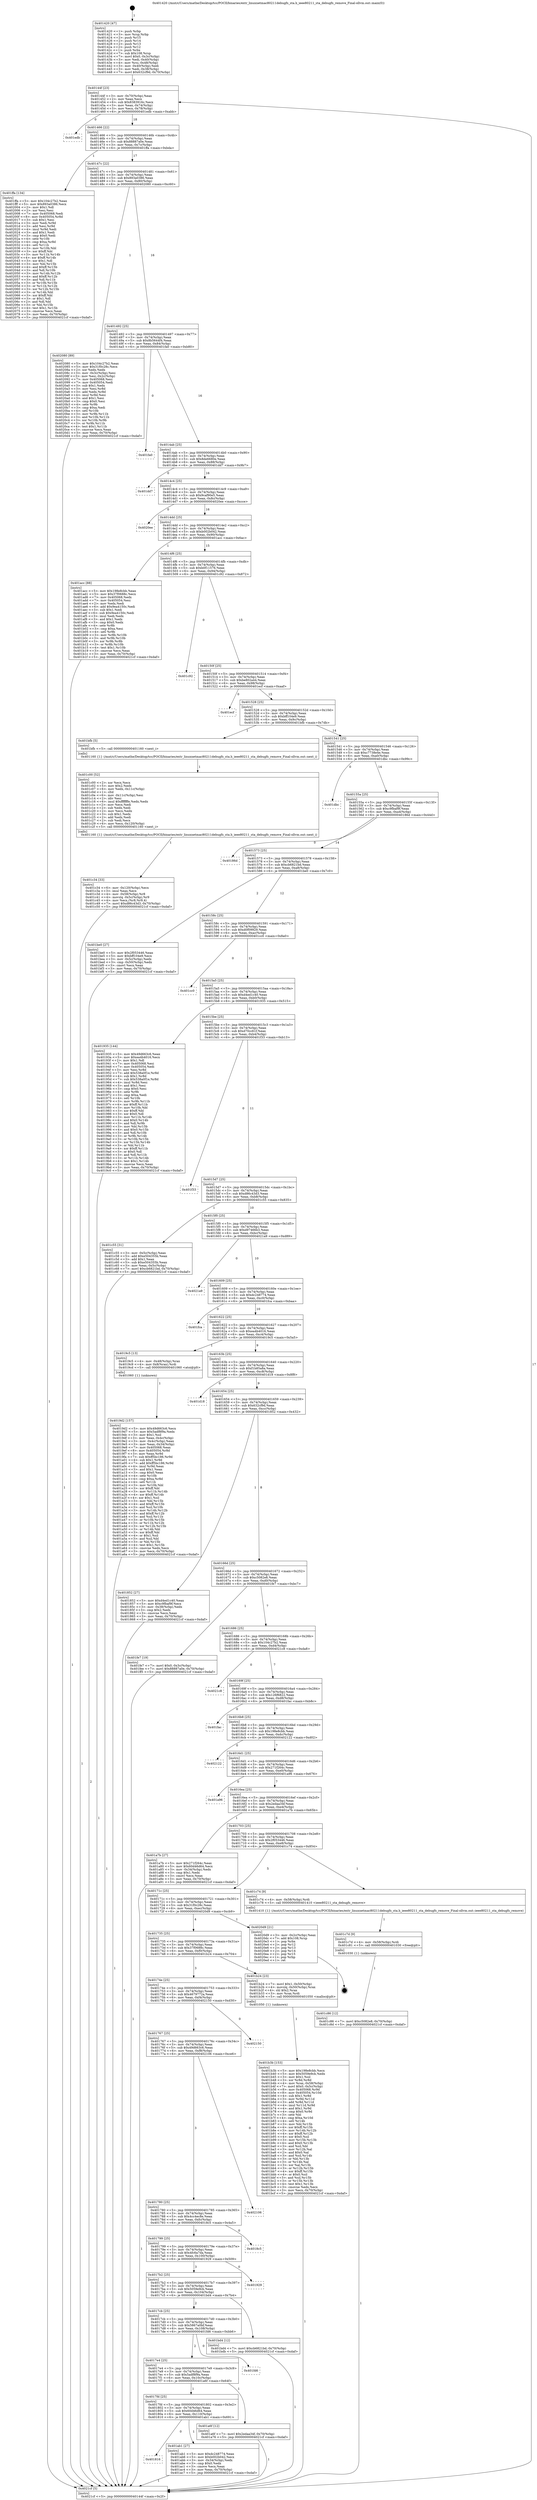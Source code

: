 digraph "0x401420" {
  label = "0x401420 (/mnt/c/Users/mathe/Desktop/tcc/POCII/binaries/extr_linuxnetmac80211debugfs_sta.h_ieee80211_sta_debugfs_remove_Final-ollvm.out::main(0))"
  labelloc = "t"
  node[shape=record]

  Entry [label="",width=0.3,height=0.3,shape=circle,fillcolor=black,style=filled]
  "0x40144f" [label="{
     0x40144f [23]\l
     | [instrs]\l
     &nbsp;&nbsp;0x40144f \<+3\>: mov -0x70(%rbp),%eax\l
     &nbsp;&nbsp;0x401452 \<+2\>: mov %eax,%ecx\l
     &nbsp;&nbsp;0x401454 \<+6\>: sub $0x8383916c,%ecx\l
     &nbsp;&nbsp;0x40145a \<+3\>: mov %eax,-0x74(%rbp)\l
     &nbsp;&nbsp;0x40145d \<+3\>: mov %ecx,-0x78(%rbp)\l
     &nbsp;&nbsp;0x401460 \<+6\>: je 0000000000401edb \<main+0xabb\>\l
  }"]
  "0x401edb" [label="{
     0x401edb\l
  }", style=dashed]
  "0x401466" [label="{
     0x401466 [22]\l
     | [instrs]\l
     &nbsp;&nbsp;0x401466 \<+5\>: jmp 000000000040146b \<main+0x4b\>\l
     &nbsp;&nbsp;0x40146b \<+3\>: mov -0x74(%rbp),%eax\l
     &nbsp;&nbsp;0x40146e \<+5\>: sub $0x88887a0e,%eax\l
     &nbsp;&nbsp;0x401473 \<+3\>: mov %eax,-0x7c(%rbp)\l
     &nbsp;&nbsp;0x401476 \<+6\>: je 0000000000401ffa \<main+0xbda\>\l
  }"]
  Exit [label="",width=0.3,height=0.3,shape=circle,fillcolor=black,style=filled,peripheries=2]
  "0x401ffa" [label="{
     0x401ffa [134]\l
     | [instrs]\l
     &nbsp;&nbsp;0x401ffa \<+5\>: mov $0x104c27b2,%eax\l
     &nbsp;&nbsp;0x401fff \<+5\>: mov $0x893a0386,%ecx\l
     &nbsp;&nbsp;0x402004 \<+2\>: mov $0x1,%dl\l
     &nbsp;&nbsp;0x402006 \<+2\>: xor %esi,%esi\l
     &nbsp;&nbsp;0x402008 \<+7\>: mov 0x405068,%edi\l
     &nbsp;&nbsp;0x40200f \<+8\>: mov 0x405054,%r8d\l
     &nbsp;&nbsp;0x402017 \<+3\>: sub $0x1,%esi\l
     &nbsp;&nbsp;0x40201a \<+3\>: mov %edi,%r9d\l
     &nbsp;&nbsp;0x40201d \<+3\>: add %esi,%r9d\l
     &nbsp;&nbsp;0x402020 \<+4\>: imul %r9d,%edi\l
     &nbsp;&nbsp;0x402024 \<+3\>: and $0x1,%edi\l
     &nbsp;&nbsp;0x402027 \<+3\>: cmp $0x0,%edi\l
     &nbsp;&nbsp;0x40202a \<+4\>: sete %r10b\l
     &nbsp;&nbsp;0x40202e \<+4\>: cmp $0xa,%r8d\l
     &nbsp;&nbsp;0x402032 \<+4\>: setl %r11b\l
     &nbsp;&nbsp;0x402036 \<+3\>: mov %r10b,%bl\l
     &nbsp;&nbsp;0x402039 \<+3\>: xor $0xff,%bl\l
     &nbsp;&nbsp;0x40203c \<+3\>: mov %r11b,%r14b\l
     &nbsp;&nbsp;0x40203f \<+4\>: xor $0xff,%r14b\l
     &nbsp;&nbsp;0x402043 \<+3\>: xor $0x1,%dl\l
     &nbsp;&nbsp;0x402046 \<+3\>: mov %bl,%r15b\l
     &nbsp;&nbsp;0x402049 \<+4\>: and $0xff,%r15b\l
     &nbsp;&nbsp;0x40204d \<+3\>: and %dl,%r10b\l
     &nbsp;&nbsp;0x402050 \<+3\>: mov %r14b,%r12b\l
     &nbsp;&nbsp;0x402053 \<+4\>: and $0xff,%r12b\l
     &nbsp;&nbsp;0x402057 \<+3\>: and %dl,%r11b\l
     &nbsp;&nbsp;0x40205a \<+3\>: or %r10b,%r15b\l
     &nbsp;&nbsp;0x40205d \<+3\>: or %r11b,%r12b\l
     &nbsp;&nbsp;0x402060 \<+3\>: xor %r12b,%r15b\l
     &nbsp;&nbsp;0x402063 \<+3\>: or %r14b,%bl\l
     &nbsp;&nbsp;0x402066 \<+3\>: xor $0xff,%bl\l
     &nbsp;&nbsp;0x402069 \<+3\>: or $0x1,%dl\l
     &nbsp;&nbsp;0x40206c \<+2\>: and %dl,%bl\l
     &nbsp;&nbsp;0x40206e \<+3\>: or %bl,%r15b\l
     &nbsp;&nbsp;0x402071 \<+4\>: test $0x1,%r15b\l
     &nbsp;&nbsp;0x402075 \<+3\>: cmovne %ecx,%eax\l
     &nbsp;&nbsp;0x402078 \<+3\>: mov %eax,-0x70(%rbp)\l
     &nbsp;&nbsp;0x40207b \<+5\>: jmp 00000000004021cf \<main+0xdaf\>\l
  }"]
  "0x40147c" [label="{
     0x40147c [22]\l
     | [instrs]\l
     &nbsp;&nbsp;0x40147c \<+5\>: jmp 0000000000401481 \<main+0x61\>\l
     &nbsp;&nbsp;0x401481 \<+3\>: mov -0x74(%rbp),%eax\l
     &nbsp;&nbsp;0x401484 \<+5\>: sub $0x893a0386,%eax\l
     &nbsp;&nbsp;0x401489 \<+3\>: mov %eax,-0x80(%rbp)\l
     &nbsp;&nbsp;0x40148c \<+6\>: je 0000000000402080 \<main+0xc60\>\l
  }"]
  "0x401c86" [label="{
     0x401c86 [12]\l
     | [instrs]\l
     &nbsp;&nbsp;0x401c86 \<+7\>: movl $0xc5082e8,-0x70(%rbp)\l
     &nbsp;&nbsp;0x401c8d \<+5\>: jmp 00000000004021cf \<main+0xdaf\>\l
  }"]
  "0x402080" [label="{
     0x402080 [89]\l
     | [instrs]\l
     &nbsp;&nbsp;0x402080 \<+5\>: mov $0x104c27b2,%eax\l
     &nbsp;&nbsp;0x402085 \<+5\>: mov $0x31f0c28c,%ecx\l
     &nbsp;&nbsp;0x40208a \<+2\>: xor %edx,%edx\l
     &nbsp;&nbsp;0x40208c \<+3\>: mov -0x3c(%rbp),%esi\l
     &nbsp;&nbsp;0x40208f \<+3\>: mov %esi,-0x2c(%rbp)\l
     &nbsp;&nbsp;0x402092 \<+7\>: mov 0x405068,%esi\l
     &nbsp;&nbsp;0x402099 \<+7\>: mov 0x405054,%edi\l
     &nbsp;&nbsp;0x4020a0 \<+3\>: sub $0x1,%edx\l
     &nbsp;&nbsp;0x4020a3 \<+3\>: mov %esi,%r8d\l
     &nbsp;&nbsp;0x4020a6 \<+3\>: add %edx,%r8d\l
     &nbsp;&nbsp;0x4020a9 \<+4\>: imul %r8d,%esi\l
     &nbsp;&nbsp;0x4020ad \<+3\>: and $0x1,%esi\l
     &nbsp;&nbsp;0x4020b0 \<+3\>: cmp $0x0,%esi\l
     &nbsp;&nbsp;0x4020b3 \<+4\>: sete %r9b\l
     &nbsp;&nbsp;0x4020b7 \<+3\>: cmp $0xa,%edi\l
     &nbsp;&nbsp;0x4020ba \<+4\>: setl %r10b\l
     &nbsp;&nbsp;0x4020be \<+3\>: mov %r9b,%r11b\l
     &nbsp;&nbsp;0x4020c1 \<+3\>: and %r10b,%r11b\l
     &nbsp;&nbsp;0x4020c4 \<+3\>: xor %r10b,%r9b\l
     &nbsp;&nbsp;0x4020c7 \<+3\>: or %r9b,%r11b\l
     &nbsp;&nbsp;0x4020ca \<+4\>: test $0x1,%r11b\l
     &nbsp;&nbsp;0x4020ce \<+3\>: cmovne %ecx,%eax\l
     &nbsp;&nbsp;0x4020d1 \<+3\>: mov %eax,-0x70(%rbp)\l
     &nbsp;&nbsp;0x4020d4 \<+5\>: jmp 00000000004021cf \<main+0xdaf\>\l
  }"]
  "0x401492" [label="{
     0x401492 [25]\l
     | [instrs]\l
     &nbsp;&nbsp;0x401492 \<+5\>: jmp 0000000000401497 \<main+0x77\>\l
     &nbsp;&nbsp;0x401497 \<+3\>: mov -0x74(%rbp),%eax\l
     &nbsp;&nbsp;0x40149a \<+5\>: sub $0x8b5644f4,%eax\l
     &nbsp;&nbsp;0x40149f \<+6\>: mov %eax,-0x84(%rbp)\l
     &nbsp;&nbsp;0x4014a5 \<+6\>: je 0000000000401fa0 \<main+0xb80\>\l
  }"]
  "0x401c7d" [label="{
     0x401c7d [9]\l
     | [instrs]\l
     &nbsp;&nbsp;0x401c7d \<+4\>: mov -0x58(%rbp),%rdi\l
     &nbsp;&nbsp;0x401c81 \<+5\>: call 0000000000401030 \<free@plt\>\l
     | [calls]\l
     &nbsp;&nbsp;0x401030 \{1\} (unknown)\l
  }"]
  "0x401fa0" [label="{
     0x401fa0\l
  }", style=dashed]
  "0x4014ab" [label="{
     0x4014ab [25]\l
     | [instrs]\l
     &nbsp;&nbsp;0x4014ab \<+5\>: jmp 00000000004014b0 \<main+0x90\>\l
     &nbsp;&nbsp;0x4014b0 \<+3\>: mov -0x74(%rbp),%eax\l
     &nbsp;&nbsp;0x4014b3 \<+5\>: sub $0x8de6680e,%eax\l
     &nbsp;&nbsp;0x4014b8 \<+6\>: mov %eax,-0x88(%rbp)\l
     &nbsp;&nbsp;0x4014be \<+6\>: je 0000000000401dd7 \<main+0x9b7\>\l
  }"]
  "0x401c34" [label="{
     0x401c34 [33]\l
     | [instrs]\l
     &nbsp;&nbsp;0x401c34 \<+6\>: mov -0x120(%rbp),%ecx\l
     &nbsp;&nbsp;0x401c3a \<+3\>: imul %eax,%ecx\l
     &nbsp;&nbsp;0x401c3d \<+4\>: mov -0x58(%rbp),%r8\l
     &nbsp;&nbsp;0x401c41 \<+4\>: movslq -0x5c(%rbp),%r9\l
     &nbsp;&nbsp;0x401c45 \<+4\>: mov %ecx,(%r8,%r9,4)\l
     &nbsp;&nbsp;0x401c49 \<+7\>: movl $0xd86c43d3,-0x70(%rbp)\l
     &nbsp;&nbsp;0x401c50 \<+5\>: jmp 00000000004021cf \<main+0xdaf\>\l
  }"]
  "0x401dd7" [label="{
     0x401dd7\l
  }", style=dashed]
  "0x4014c4" [label="{
     0x4014c4 [25]\l
     | [instrs]\l
     &nbsp;&nbsp;0x4014c4 \<+5\>: jmp 00000000004014c9 \<main+0xa9\>\l
     &nbsp;&nbsp;0x4014c9 \<+3\>: mov -0x74(%rbp),%eax\l
     &nbsp;&nbsp;0x4014cc \<+5\>: sub $0x9caf90e5,%eax\l
     &nbsp;&nbsp;0x4014d1 \<+6\>: mov %eax,-0x8c(%rbp)\l
     &nbsp;&nbsp;0x4014d7 \<+6\>: je 00000000004020ee \<main+0xcce\>\l
  }"]
  "0x401c00" [label="{
     0x401c00 [52]\l
     | [instrs]\l
     &nbsp;&nbsp;0x401c00 \<+2\>: xor %ecx,%ecx\l
     &nbsp;&nbsp;0x401c02 \<+5\>: mov $0x2,%edx\l
     &nbsp;&nbsp;0x401c07 \<+6\>: mov %edx,-0x11c(%rbp)\l
     &nbsp;&nbsp;0x401c0d \<+1\>: cltd\l
     &nbsp;&nbsp;0x401c0e \<+6\>: mov -0x11c(%rbp),%esi\l
     &nbsp;&nbsp;0x401c14 \<+2\>: idiv %esi\l
     &nbsp;&nbsp;0x401c16 \<+6\>: imul $0xfffffffe,%edx,%edx\l
     &nbsp;&nbsp;0x401c1c \<+2\>: mov %ecx,%edi\l
     &nbsp;&nbsp;0x401c1e \<+2\>: sub %edx,%edi\l
     &nbsp;&nbsp;0x401c20 \<+2\>: mov %ecx,%edx\l
     &nbsp;&nbsp;0x401c22 \<+3\>: sub $0x1,%edx\l
     &nbsp;&nbsp;0x401c25 \<+2\>: add %edx,%edi\l
     &nbsp;&nbsp;0x401c27 \<+2\>: sub %edi,%ecx\l
     &nbsp;&nbsp;0x401c29 \<+6\>: mov %ecx,-0x120(%rbp)\l
     &nbsp;&nbsp;0x401c2f \<+5\>: call 0000000000401160 \<next_i\>\l
     | [calls]\l
     &nbsp;&nbsp;0x401160 \{1\} (/mnt/c/Users/mathe/Desktop/tcc/POCII/binaries/extr_linuxnetmac80211debugfs_sta.h_ieee80211_sta_debugfs_remove_Final-ollvm.out::next_i)\l
  }"]
  "0x4020ee" [label="{
     0x4020ee\l
  }", style=dashed]
  "0x4014dd" [label="{
     0x4014dd [25]\l
     | [instrs]\l
     &nbsp;&nbsp;0x4014dd \<+5\>: jmp 00000000004014e2 \<main+0xc2\>\l
     &nbsp;&nbsp;0x4014e2 \<+3\>: mov -0x74(%rbp),%eax\l
     &nbsp;&nbsp;0x4014e5 \<+5\>: sub $0xb002b042,%eax\l
     &nbsp;&nbsp;0x4014ea \<+6\>: mov %eax,-0x90(%rbp)\l
     &nbsp;&nbsp;0x4014f0 \<+6\>: je 0000000000401acc \<main+0x6ac\>\l
  }"]
  "0x401b3b" [label="{
     0x401b3b [153]\l
     | [instrs]\l
     &nbsp;&nbsp;0x401b3b \<+5\>: mov $0x198e8cbb,%ecx\l
     &nbsp;&nbsp;0x401b40 \<+5\>: mov $0x5059e9cb,%edx\l
     &nbsp;&nbsp;0x401b45 \<+3\>: mov $0x1,%sil\l
     &nbsp;&nbsp;0x401b48 \<+3\>: xor %r8d,%r8d\l
     &nbsp;&nbsp;0x401b4b \<+4\>: mov %rax,-0x58(%rbp)\l
     &nbsp;&nbsp;0x401b4f \<+7\>: movl $0x0,-0x5c(%rbp)\l
     &nbsp;&nbsp;0x401b56 \<+8\>: mov 0x405068,%r9d\l
     &nbsp;&nbsp;0x401b5e \<+8\>: mov 0x405054,%r10d\l
     &nbsp;&nbsp;0x401b66 \<+4\>: sub $0x1,%r8d\l
     &nbsp;&nbsp;0x401b6a \<+3\>: mov %r9d,%r11d\l
     &nbsp;&nbsp;0x401b6d \<+3\>: add %r8d,%r11d\l
     &nbsp;&nbsp;0x401b70 \<+4\>: imul %r11d,%r9d\l
     &nbsp;&nbsp;0x401b74 \<+4\>: and $0x1,%r9d\l
     &nbsp;&nbsp;0x401b78 \<+4\>: cmp $0x0,%r9d\l
     &nbsp;&nbsp;0x401b7c \<+3\>: sete %bl\l
     &nbsp;&nbsp;0x401b7f \<+4\>: cmp $0xa,%r10d\l
     &nbsp;&nbsp;0x401b83 \<+4\>: setl %r14b\l
     &nbsp;&nbsp;0x401b87 \<+3\>: mov %bl,%r15b\l
     &nbsp;&nbsp;0x401b8a \<+4\>: xor $0xff,%r15b\l
     &nbsp;&nbsp;0x401b8e \<+3\>: mov %r14b,%r12b\l
     &nbsp;&nbsp;0x401b91 \<+4\>: xor $0xff,%r12b\l
     &nbsp;&nbsp;0x401b95 \<+4\>: xor $0x0,%sil\l
     &nbsp;&nbsp;0x401b99 \<+3\>: mov %r15b,%r13b\l
     &nbsp;&nbsp;0x401b9c \<+4\>: and $0x0,%r13b\l
     &nbsp;&nbsp;0x401ba0 \<+3\>: and %sil,%bl\l
     &nbsp;&nbsp;0x401ba3 \<+3\>: mov %r12b,%al\l
     &nbsp;&nbsp;0x401ba6 \<+2\>: and $0x0,%al\l
     &nbsp;&nbsp;0x401ba8 \<+3\>: and %sil,%r14b\l
     &nbsp;&nbsp;0x401bab \<+3\>: or %bl,%r13b\l
     &nbsp;&nbsp;0x401bae \<+3\>: or %r14b,%al\l
     &nbsp;&nbsp;0x401bb1 \<+3\>: xor %al,%r13b\l
     &nbsp;&nbsp;0x401bb4 \<+3\>: or %r12b,%r15b\l
     &nbsp;&nbsp;0x401bb7 \<+4\>: xor $0xff,%r15b\l
     &nbsp;&nbsp;0x401bbb \<+4\>: or $0x0,%sil\l
     &nbsp;&nbsp;0x401bbf \<+3\>: and %sil,%r15b\l
     &nbsp;&nbsp;0x401bc2 \<+3\>: or %r15b,%r13b\l
     &nbsp;&nbsp;0x401bc5 \<+4\>: test $0x1,%r13b\l
     &nbsp;&nbsp;0x401bc9 \<+3\>: cmovne %edx,%ecx\l
     &nbsp;&nbsp;0x401bcc \<+3\>: mov %ecx,-0x70(%rbp)\l
     &nbsp;&nbsp;0x401bcf \<+5\>: jmp 00000000004021cf \<main+0xdaf\>\l
  }"]
  "0x401acc" [label="{
     0x401acc [88]\l
     | [instrs]\l
     &nbsp;&nbsp;0x401acc \<+5\>: mov $0x198e8cbb,%eax\l
     &nbsp;&nbsp;0x401ad1 \<+5\>: mov $0x37f0688c,%ecx\l
     &nbsp;&nbsp;0x401ad6 \<+7\>: mov 0x405068,%edx\l
     &nbsp;&nbsp;0x401add \<+7\>: mov 0x405054,%esi\l
     &nbsp;&nbsp;0x401ae4 \<+2\>: mov %edx,%edi\l
     &nbsp;&nbsp;0x401ae6 \<+6\>: add $0x9ea4150c,%edi\l
     &nbsp;&nbsp;0x401aec \<+3\>: sub $0x1,%edi\l
     &nbsp;&nbsp;0x401aef \<+6\>: sub $0x9ea4150c,%edi\l
     &nbsp;&nbsp;0x401af5 \<+3\>: imul %edi,%edx\l
     &nbsp;&nbsp;0x401af8 \<+3\>: and $0x1,%edx\l
     &nbsp;&nbsp;0x401afb \<+3\>: cmp $0x0,%edx\l
     &nbsp;&nbsp;0x401afe \<+4\>: sete %r8b\l
     &nbsp;&nbsp;0x401b02 \<+3\>: cmp $0xa,%esi\l
     &nbsp;&nbsp;0x401b05 \<+4\>: setl %r9b\l
     &nbsp;&nbsp;0x401b09 \<+3\>: mov %r8b,%r10b\l
     &nbsp;&nbsp;0x401b0c \<+3\>: and %r9b,%r10b\l
     &nbsp;&nbsp;0x401b0f \<+3\>: xor %r9b,%r8b\l
     &nbsp;&nbsp;0x401b12 \<+3\>: or %r8b,%r10b\l
     &nbsp;&nbsp;0x401b15 \<+4\>: test $0x1,%r10b\l
     &nbsp;&nbsp;0x401b19 \<+3\>: cmovne %ecx,%eax\l
     &nbsp;&nbsp;0x401b1c \<+3\>: mov %eax,-0x70(%rbp)\l
     &nbsp;&nbsp;0x401b1f \<+5\>: jmp 00000000004021cf \<main+0xdaf\>\l
  }"]
  "0x4014f6" [label="{
     0x4014f6 [25]\l
     | [instrs]\l
     &nbsp;&nbsp;0x4014f6 \<+5\>: jmp 00000000004014fb \<main+0xdb\>\l
     &nbsp;&nbsp;0x4014fb \<+3\>: mov -0x74(%rbp),%eax\l
     &nbsp;&nbsp;0x4014fe \<+5\>: sub $0xb0f11576,%eax\l
     &nbsp;&nbsp;0x401503 \<+6\>: mov %eax,-0x94(%rbp)\l
     &nbsp;&nbsp;0x401509 \<+6\>: je 0000000000401c92 \<main+0x872\>\l
  }"]
  "0x401816" [label="{
     0x401816\l
  }", style=dashed]
  "0x401c92" [label="{
     0x401c92\l
  }", style=dashed]
  "0x40150f" [label="{
     0x40150f [25]\l
     | [instrs]\l
     &nbsp;&nbsp;0x40150f \<+5\>: jmp 0000000000401514 \<main+0xf4\>\l
     &nbsp;&nbsp;0x401514 \<+3\>: mov -0x74(%rbp),%eax\l
     &nbsp;&nbsp;0x401517 \<+5\>: sub $0xbe802a44,%eax\l
     &nbsp;&nbsp;0x40151c \<+6\>: mov %eax,-0x98(%rbp)\l
     &nbsp;&nbsp;0x401522 \<+6\>: je 0000000000401ecf \<main+0xaaf\>\l
  }"]
  "0x401ab1" [label="{
     0x401ab1 [27]\l
     | [instrs]\l
     &nbsp;&nbsp;0x401ab1 \<+5\>: mov $0xdc248774,%eax\l
     &nbsp;&nbsp;0x401ab6 \<+5\>: mov $0xb002b042,%ecx\l
     &nbsp;&nbsp;0x401abb \<+3\>: mov -0x34(%rbp),%edx\l
     &nbsp;&nbsp;0x401abe \<+3\>: cmp $0x0,%edx\l
     &nbsp;&nbsp;0x401ac1 \<+3\>: cmove %ecx,%eax\l
     &nbsp;&nbsp;0x401ac4 \<+3\>: mov %eax,-0x70(%rbp)\l
     &nbsp;&nbsp;0x401ac7 \<+5\>: jmp 00000000004021cf \<main+0xdaf\>\l
  }"]
  "0x401ecf" [label="{
     0x401ecf\l
  }", style=dashed]
  "0x401528" [label="{
     0x401528 [25]\l
     | [instrs]\l
     &nbsp;&nbsp;0x401528 \<+5\>: jmp 000000000040152d \<main+0x10d\>\l
     &nbsp;&nbsp;0x40152d \<+3\>: mov -0x74(%rbp),%eax\l
     &nbsp;&nbsp;0x401530 \<+5\>: sub $0xbff104e9,%eax\l
     &nbsp;&nbsp;0x401535 \<+6\>: mov %eax,-0x9c(%rbp)\l
     &nbsp;&nbsp;0x40153b \<+6\>: je 0000000000401bfb \<main+0x7db\>\l
  }"]
  "0x4017fd" [label="{
     0x4017fd [25]\l
     | [instrs]\l
     &nbsp;&nbsp;0x4017fd \<+5\>: jmp 0000000000401802 \<main+0x3e2\>\l
     &nbsp;&nbsp;0x401802 \<+3\>: mov -0x74(%rbp),%eax\l
     &nbsp;&nbsp;0x401805 \<+5\>: sub $0x60d46d64,%eax\l
     &nbsp;&nbsp;0x40180a \<+6\>: mov %eax,-0x110(%rbp)\l
     &nbsp;&nbsp;0x401810 \<+6\>: je 0000000000401ab1 \<main+0x691\>\l
  }"]
  "0x401bfb" [label="{
     0x401bfb [5]\l
     | [instrs]\l
     &nbsp;&nbsp;0x401bfb \<+5\>: call 0000000000401160 \<next_i\>\l
     | [calls]\l
     &nbsp;&nbsp;0x401160 \{1\} (/mnt/c/Users/mathe/Desktop/tcc/POCII/binaries/extr_linuxnetmac80211debugfs_sta.h_ieee80211_sta_debugfs_remove_Final-ollvm.out::next_i)\l
  }"]
  "0x401541" [label="{
     0x401541 [25]\l
     | [instrs]\l
     &nbsp;&nbsp;0x401541 \<+5\>: jmp 0000000000401546 \<main+0x126\>\l
     &nbsp;&nbsp;0x401546 \<+3\>: mov -0x74(%rbp),%eax\l
     &nbsp;&nbsp;0x401549 \<+5\>: sub $0xc7738e4e,%eax\l
     &nbsp;&nbsp;0x40154e \<+6\>: mov %eax,-0xa0(%rbp)\l
     &nbsp;&nbsp;0x401554 \<+6\>: je 0000000000401dbc \<main+0x99c\>\l
  }"]
  "0x401a6f" [label="{
     0x401a6f [12]\l
     | [instrs]\l
     &nbsp;&nbsp;0x401a6f \<+7\>: movl $0x2edaa34f,-0x70(%rbp)\l
     &nbsp;&nbsp;0x401a76 \<+5\>: jmp 00000000004021cf \<main+0xdaf\>\l
  }"]
  "0x401dbc" [label="{
     0x401dbc\l
  }", style=dashed]
  "0x40155a" [label="{
     0x40155a [25]\l
     | [instrs]\l
     &nbsp;&nbsp;0x40155a \<+5\>: jmp 000000000040155f \<main+0x13f\>\l
     &nbsp;&nbsp;0x40155f \<+3\>: mov -0x74(%rbp),%eax\l
     &nbsp;&nbsp;0x401562 \<+5\>: sub $0xc9fbaf9f,%eax\l
     &nbsp;&nbsp;0x401567 \<+6\>: mov %eax,-0xa4(%rbp)\l
     &nbsp;&nbsp;0x40156d \<+6\>: je 000000000040186d \<main+0x44d\>\l
  }"]
  "0x4017e4" [label="{
     0x4017e4 [25]\l
     | [instrs]\l
     &nbsp;&nbsp;0x4017e4 \<+5\>: jmp 00000000004017e9 \<main+0x3c9\>\l
     &nbsp;&nbsp;0x4017e9 \<+3\>: mov -0x74(%rbp),%eax\l
     &nbsp;&nbsp;0x4017ec \<+5\>: sub $0x5adf8f9a,%eax\l
     &nbsp;&nbsp;0x4017f1 \<+6\>: mov %eax,-0x10c(%rbp)\l
     &nbsp;&nbsp;0x4017f7 \<+6\>: je 0000000000401a6f \<main+0x64f\>\l
  }"]
  "0x40186d" [label="{
     0x40186d\l
  }", style=dashed]
  "0x401573" [label="{
     0x401573 [25]\l
     | [instrs]\l
     &nbsp;&nbsp;0x401573 \<+5\>: jmp 0000000000401578 \<main+0x158\>\l
     &nbsp;&nbsp;0x401578 \<+3\>: mov -0x74(%rbp),%eax\l
     &nbsp;&nbsp;0x40157b \<+5\>: sub $0xcb6821bd,%eax\l
     &nbsp;&nbsp;0x401580 \<+6\>: mov %eax,-0xa8(%rbp)\l
     &nbsp;&nbsp;0x401586 \<+6\>: je 0000000000401be0 \<main+0x7c0\>\l
  }"]
  "0x401fd6" [label="{
     0x401fd6\l
  }", style=dashed]
  "0x401be0" [label="{
     0x401be0 [27]\l
     | [instrs]\l
     &nbsp;&nbsp;0x401be0 \<+5\>: mov $0x2f053446,%eax\l
     &nbsp;&nbsp;0x401be5 \<+5\>: mov $0xbff104e9,%ecx\l
     &nbsp;&nbsp;0x401bea \<+3\>: mov -0x5c(%rbp),%edx\l
     &nbsp;&nbsp;0x401bed \<+3\>: cmp -0x50(%rbp),%edx\l
     &nbsp;&nbsp;0x401bf0 \<+3\>: cmovl %ecx,%eax\l
     &nbsp;&nbsp;0x401bf3 \<+3\>: mov %eax,-0x70(%rbp)\l
     &nbsp;&nbsp;0x401bf6 \<+5\>: jmp 00000000004021cf \<main+0xdaf\>\l
  }"]
  "0x40158c" [label="{
     0x40158c [25]\l
     | [instrs]\l
     &nbsp;&nbsp;0x40158c \<+5\>: jmp 0000000000401591 \<main+0x171\>\l
     &nbsp;&nbsp;0x401591 \<+3\>: mov -0x74(%rbp),%eax\l
     &nbsp;&nbsp;0x401594 \<+5\>: sub $0xd0f09929,%eax\l
     &nbsp;&nbsp;0x401599 \<+6\>: mov %eax,-0xac(%rbp)\l
     &nbsp;&nbsp;0x40159f \<+6\>: je 0000000000401cc0 \<main+0x8a0\>\l
  }"]
  "0x4017cb" [label="{
     0x4017cb [25]\l
     | [instrs]\l
     &nbsp;&nbsp;0x4017cb \<+5\>: jmp 00000000004017d0 \<main+0x3b0\>\l
     &nbsp;&nbsp;0x4017d0 \<+3\>: mov -0x74(%rbp),%eax\l
     &nbsp;&nbsp;0x4017d3 \<+5\>: sub $0x5867a0bf,%eax\l
     &nbsp;&nbsp;0x4017d8 \<+6\>: mov %eax,-0x108(%rbp)\l
     &nbsp;&nbsp;0x4017de \<+6\>: je 0000000000401fd6 \<main+0xbb6\>\l
  }"]
  "0x401cc0" [label="{
     0x401cc0\l
  }", style=dashed]
  "0x4015a5" [label="{
     0x4015a5 [25]\l
     | [instrs]\l
     &nbsp;&nbsp;0x4015a5 \<+5\>: jmp 00000000004015aa \<main+0x18a\>\l
     &nbsp;&nbsp;0x4015aa \<+3\>: mov -0x74(%rbp),%eax\l
     &nbsp;&nbsp;0x4015ad \<+5\>: sub $0xd4ed1c40,%eax\l
     &nbsp;&nbsp;0x4015b2 \<+6\>: mov %eax,-0xb0(%rbp)\l
     &nbsp;&nbsp;0x4015b8 \<+6\>: je 0000000000401935 \<main+0x515\>\l
  }"]
  "0x401bd4" [label="{
     0x401bd4 [12]\l
     | [instrs]\l
     &nbsp;&nbsp;0x401bd4 \<+7\>: movl $0xcb6821bd,-0x70(%rbp)\l
     &nbsp;&nbsp;0x401bdb \<+5\>: jmp 00000000004021cf \<main+0xdaf\>\l
  }"]
  "0x401935" [label="{
     0x401935 [144]\l
     | [instrs]\l
     &nbsp;&nbsp;0x401935 \<+5\>: mov $0x49d663c6,%eax\l
     &nbsp;&nbsp;0x40193a \<+5\>: mov $0xea4b4016,%ecx\l
     &nbsp;&nbsp;0x40193f \<+2\>: mov $0x1,%dl\l
     &nbsp;&nbsp;0x401941 \<+7\>: mov 0x405068,%esi\l
     &nbsp;&nbsp;0x401948 \<+7\>: mov 0x405054,%edi\l
     &nbsp;&nbsp;0x40194f \<+3\>: mov %esi,%r8d\l
     &nbsp;&nbsp;0x401952 \<+7\>: add $0x538a0f1e,%r8d\l
     &nbsp;&nbsp;0x401959 \<+4\>: sub $0x1,%r8d\l
     &nbsp;&nbsp;0x40195d \<+7\>: sub $0x538a0f1e,%r8d\l
     &nbsp;&nbsp;0x401964 \<+4\>: imul %r8d,%esi\l
     &nbsp;&nbsp;0x401968 \<+3\>: and $0x1,%esi\l
     &nbsp;&nbsp;0x40196b \<+3\>: cmp $0x0,%esi\l
     &nbsp;&nbsp;0x40196e \<+4\>: sete %r9b\l
     &nbsp;&nbsp;0x401972 \<+3\>: cmp $0xa,%edi\l
     &nbsp;&nbsp;0x401975 \<+4\>: setl %r10b\l
     &nbsp;&nbsp;0x401979 \<+3\>: mov %r9b,%r11b\l
     &nbsp;&nbsp;0x40197c \<+4\>: xor $0xff,%r11b\l
     &nbsp;&nbsp;0x401980 \<+3\>: mov %r10b,%bl\l
     &nbsp;&nbsp;0x401983 \<+3\>: xor $0xff,%bl\l
     &nbsp;&nbsp;0x401986 \<+3\>: xor $0x0,%dl\l
     &nbsp;&nbsp;0x401989 \<+3\>: mov %r11b,%r14b\l
     &nbsp;&nbsp;0x40198c \<+4\>: and $0x0,%r14b\l
     &nbsp;&nbsp;0x401990 \<+3\>: and %dl,%r9b\l
     &nbsp;&nbsp;0x401993 \<+3\>: mov %bl,%r15b\l
     &nbsp;&nbsp;0x401996 \<+4\>: and $0x0,%r15b\l
     &nbsp;&nbsp;0x40199a \<+3\>: and %dl,%r10b\l
     &nbsp;&nbsp;0x40199d \<+3\>: or %r9b,%r14b\l
     &nbsp;&nbsp;0x4019a0 \<+3\>: or %r10b,%r15b\l
     &nbsp;&nbsp;0x4019a3 \<+3\>: xor %r15b,%r14b\l
     &nbsp;&nbsp;0x4019a6 \<+3\>: or %bl,%r11b\l
     &nbsp;&nbsp;0x4019a9 \<+4\>: xor $0xff,%r11b\l
     &nbsp;&nbsp;0x4019ad \<+3\>: or $0x0,%dl\l
     &nbsp;&nbsp;0x4019b0 \<+3\>: and %dl,%r11b\l
     &nbsp;&nbsp;0x4019b3 \<+3\>: or %r11b,%r14b\l
     &nbsp;&nbsp;0x4019b6 \<+4\>: test $0x1,%r14b\l
     &nbsp;&nbsp;0x4019ba \<+3\>: cmovne %ecx,%eax\l
     &nbsp;&nbsp;0x4019bd \<+3\>: mov %eax,-0x70(%rbp)\l
     &nbsp;&nbsp;0x4019c0 \<+5\>: jmp 00000000004021cf \<main+0xdaf\>\l
  }"]
  "0x4015be" [label="{
     0x4015be [25]\l
     | [instrs]\l
     &nbsp;&nbsp;0x4015be \<+5\>: jmp 00000000004015c3 \<main+0x1a3\>\l
     &nbsp;&nbsp;0x4015c3 \<+3\>: mov -0x74(%rbp),%eax\l
     &nbsp;&nbsp;0x4015c6 \<+5\>: sub $0xd70cc61f,%eax\l
     &nbsp;&nbsp;0x4015cb \<+6\>: mov %eax,-0xb4(%rbp)\l
     &nbsp;&nbsp;0x4015d1 \<+6\>: je 0000000000401f33 \<main+0xb13\>\l
  }"]
  "0x4017b2" [label="{
     0x4017b2 [25]\l
     | [instrs]\l
     &nbsp;&nbsp;0x4017b2 \<+5\>: jmp 00000000004017b7 \<main+0x397\>\l
     &nbsp;&nbsp;0x4017b7 \<+3\>: mov -0x74(%rbp),%eax\l
     &nbsp;&nbsp;0x4017ba \<+5\>: sub $0x5059e9cb,%eax\l
     &nbsp;&nbsp;0x4017bf \<+6\>: mov %eax,-0x104(%rbp)\l
     &nbsp;&nbsp;0x4017c5 \<+6\>: je 0000000000401bd4 \<main+0x7b4\>\l
  }"]
  "0x401f33" [label="{
     0x401f33\l
  }", style=dashed]
  "0x4015d7" [label="{
     0x4015d7 [25]\l
     | [instrs]\l
     &nbsp;&nbsp;0x4015d7 \<+5\>: jmp 00000000004015dc \<main+0x1bc\>\l
     &nbsp;&nbsp;0x4015dc \<+3\>: mov -0x74(%rbp),%eax\l
     &nbsp;&nbsp;0x4015df \<+5\>: sub $0xd86c43d3,%eax\l
     &nbsp;&nbsp;0x4015e4 \<+6\>: mov %eax,-0xb8(%rbp)\l
     &nbsp;&nbsp;0x4015ea \<+6\>: je 0000000000401c55 \<main+0x835\>\l
  }"]
  "0x401929" [label="{
     0x401929\l
  }", style=dashed]
  "0x401c55" [label="{
     0x401c55 [31]\l
     | [instrs]\l
     &nbsp;&nbsp;0x401c55 \<+3\>: mov -0x5c(%rbp),%eax\l
     &nbsp;&nbsp;0x401c58 \<+5\>: add $0xe504355b,%eax\l
     &nbsp;&nbsp;0x401c5d \<+3\>: add $0x1,%eax\l
     &nbsp;&nbsp;0x401c60 \<+5\>: sub $0xe504355b,%eax\l
     &nbsp;&nbsp;0x401c65 \<+3\>: mov %eax,-0x5c(%rbp)\l
     &nbsp;&nbsp;0x401c68 \<+7\>: movl $0xcb6821bd,-0x70(%rbp)\l
     &nbsp;&nbsp;0x401c6f \<+5\>: jmp 00000000004021cf \<main+0xdaf\>\l
  }"]
  "0x4015f0" [label="{
     0x4015f0 [25]\l
     | [instrs]\l
     &nbsp;&nbsp;0x4015f0 \<+5\>: jmp 00000000004015f5 \<main+0x1d5\>\l
     &nbsp;&nbsp;0x4015f5 \<+3\>: mov -0x74(%rbp),%eax\l
     &nbsp;&nbsp;0x4015f8 \<+5\>: sub $0xd97466b3,%eax\l
     &nbsp;&nbsp;0x4015fd \<+6\>: mov %eax,-0xbc(%rbp)\l
     &nbsp;&nbsp;0x401603 \<+6\>: je 00000000004021a9 \<main+0xd89\>\l
  }"]
  "0x401799" [label="{
     0x401799 [25]\l
     | [instrs]\l
     &nbsp;&nbsp;0x401799 \<+5\>: jmp 000000000040179e \<main+0x37e\>\l
     &nbsp;&nbsp;0x40179e \<+3\>: mov -0x74(%rbp),%eax\l
     &nbsp;&nbsp;0x4017a1 \<+5\>: sub $0x4fc6a7da,%eax\l
     &nbsp;&nbsp;0x4017a6 \<+6\>: mov %eax,-0x100(%rbp)\l
     &nbsp;&nbsp;0x4017ac \<+6\>: je 0000000000401929 \<main+0x509\>\l
  }"]
  "0x4021a9" [label="{
     0x4021a9\l
  }", style=dashed]
  "0x401609" [label="{
     0x401609 [25]\l
     | [instrs]\l
     &nbsp;&nbsp;0x401609 \<+5\>: jmp 000000000040160e \<main+0x1ee\>\l
     &nbsp;&nbsp;0x40160e \<+3\>: mov -0x74(%rbp),%eax\l
     &nbsp;&nbsp;0x401611 \<+5\>: sub $0xdc248774,%eax\l
     &nbsp;&nbsp;0x401616 \<+6\>: mov %eax,-0xc0(%rbp)\l
     &nbsp;&nbsp;0x40161c \<+6\>: je 0000000000401fca \<main+0xbaa\>\l
  }"]
  "0x4018c5" [label="{
     0x4018c5\l
  }", style=dashed]
  "0x401fca" [label="{
     0x401fca\l
  }", style=dashed]
  "0x401622" [label="{
     0x401622 [25]\l
     | [instrs]\l
     &nbsp;&nbsp;0x401622 \<+5\>: jmp 0000000000401627 \<main+0x207\>\l
     &nbsp;&nbsp;0x401627 \<+3\>: mov -0x74(%rbp),%eax\l
     &nbsp;&nbsp;0x40162a \<+5\>: sub $0xea4b4016,%eax\l
     &nbsp;&nbsp;0x40162f \<+6\>: mov %eax,-0xc4(%rbp)\l
     &nbsp;&nbsp;0x401635 \<+6\>: je 00000000004019c5 \<main+0x5a5\>\l
  }"]
  "0x401780" [label="{
     0x401780 [25]\l
     | [instrs]\l
     &nbsp;&nbsp;0x401780 \<+5\>: jmp 0000000000401785 \<main+0x365\>\l
     &nbsp;&nbsp;0x401785 \<+3\>: mov -0x74(%rbp),%eax\l
     &nbsp;&nbsp;0x401788 \<+5\>: sub $0x4cc4ec8e,%eax\l
     &nbsp;&nbsp;0x40178d \<+6\>: mov %eax,-0xfc(%rbp)\l
     &nbsp;&nbsp;0x401793 \<+6\>: je 00000000004018c5 \<main+0x4a5\>\l
  }"]
  "0x4019c5" [label="{
     0x4019c5 [13]\l
     | [instrs]\l
     &nbsp;&nbsp;0x4019c5 \<+4\>: mov -0x48(%rbp),%rax\l
     &nbsp;&nbsp;0x4019c9 \<+4\>: mov 0x8(%rax),%rdi\l
     &nbsp;&nbsp;0x4019cd \<+5\>: call 0000000000401060 \<atoi@plt\>\l
     | [calls]\l
     &nbsp;&nbsp;0x401060 \{1\} (unknown)\l
  }"]
  "0x40163b" [label="{
     0x40163b [25]\l
     | [instrs]\l
     &nbsp;&nbsp;0x40163b \<+5\>: jmp 0000000000401640 \<main+0x220\>\l
     &nbsp;&nbsp;0x401640 \<+3\>: mov -0x74(%rbp),%eax\l
     &nbsp;&nbsp;0x401643 \<+5\>: sub $0xf1b85a8a,%eax\l
     &nbsp;&nbsp;0x401648 \<+6\>: mov %eax,-0xc8(%rbp)\l
     &nbsp;&nbsp;0x40164e \<+6\>: je 0000000000401d18 \<main+0x8f8\>\l
  }"]
  "0x402106" [label="{
     0x402106\l
  }", style=dashed]
  "0x401d18" [label="{
     0x401d18\l
  }", style=dashed]
  "0x401654" [label="{
     0x401654 [25]\l
     | [instrs]\l
     &nbsp;&nbsp;0x401654 \<+5\>: jmp 0000000000401659 \<main+0x239\>\l
     &nbsp;&nbsp;0x401659 \<+3\>: mov -0x74(%rbp),%eax\l
     &nbsp;&nbsp;0x40165c \<+5\>: sub $0x632cf9d,%eax\l
     &nbsp;&nbsp;0x401661 \<+6\>: mov %eax,-0xcc(%rbp)\l
     &nbsp;&nbsp;0x401667 \<+6\>: je 0000000000401852 \<main+0x432\>\l
  }"]
  "0x401767" [label="{
     0x401767 [25]\l
     | [instrs]\l
     &nbsp;&nbsp;0x401767 \<+5\>: jmp 000000000040176c \<main+0x34c\>\l
     &nbsp;&nbsp;0x40176c \<+3\>: mov -0x74(%rbp),%eax\l
     &nbsp;&nbsp;0x40176f \<+5\>: sub $0x49d663c6,%eax\l
     &nbsp;&nbsp;0x401774 \<+6\>: mov %eax,-0xf8(%rbp)\l
     &nbsp;&nbsp;0x40177a \<+6\>: je 0000000000402106 \<main+0xce6\>\l
  }"]
  "0x401852" [label="{
     0x401852 [27]\l
     | [instrs]\l
     &nbsp;&nbsp;0x401852 \<+5\>: mov $0xd4ed1c40,%eax\l
     &nbsp;&nbsp;0x401857 \<+5\>: mov $0xc9fbaf9f,%ecx\l
     &nbsp;&nbsp;0x40185c \<+3\>: mov -0x38(%rbp),%edx\l
     &nbsp;&nbsp;0x40185f \<+3\>: cmp $0x2,%edx\l
     &nbsp;&nbsp;0x401862 \<+3\>: cmovne %ecx,%eax\l
     &nbsp;&nbsp;0x401865 \<+3\>: mov %eax,-0x70(%rbp)\l
     &nbsp;&nbsp;0x401868 \<+5\>: jmp 00000000004021cf \<main+0xdaf\>\l
  }"]
  "0x40166d" [label="{
     0x40166d [25]\l
     | [instrs]\l
     &nbsp;&nbsp;0x40166d \<+5\>: jmp 0000000000401672 \<main+0x252\>\l
     &nbsp;&nbsp;0x401672 \<+3\>: mov -0x74(%rbp),%eax\l
     &nbsp;&nbsp;0x401675 \<+5\>: sub $0xc5082e8,%eax\l
     &nbsp;&nbsp;0x40167a \<+6\>: mov %eax,-0xd0(%rbp)\l
     &nbsp;&nbsp;0x401680 \<+6\>: je 0000000000401fe7 \<main+0xbc7\>\l
  }"]
  "0x4021cf" [label="{
     0x4021cf [5]\l
     | [instrs]\l
     &nbsp;&nbsp;0x4021cf \<+5\>: jmp 000000000040144f \<main+0x2f\>\l
  }"]
  "0x401420" [label="{
     0x401420 [47]\l
     | [instrs]\l
     &nbsp;&nbsp;0x401420 \<+1\>: push %rbp\l
     &nbsp;&nbsp;0x401421 \<+3\>: mov %rsp,%rbp\l
     &nbsp;&nbsp;0x401424 \<+2\>: push %r15\l
     &nbsp;&nbsp;0x401426 \<+2\>: push %r14\l
     &nbsp;&nbsp;0x401428 \<+2\>: push %r13\l
     &nbsp;&nbsp;0x40142a \<+2\>: push %r12\l
     &nbsp;&nbsp;0x40142c \<+1\>: push %rbx\l
     &nbsp;&nbsp;0x40142d \<+7\>: sub $0x108,%rsp\l
     &nbsp;&nbsp;0x401434 \<+7\>: movl $0x0,-0x3c(%rbp)\l
     &nbsp;&nbsp;0x40143b \<+3\>: mov %edi,-0x40(%rbp)\l
     &nbsp;&nbsp;0x40143e \<+4\>: mov %rsi,-0x48(%rbp)\l
     &nbsp;&nbsp;0x401442 \<+3\>: mov -0x40(%rbp),%edi\l
     &nbsp;&nbsp;0x401445 \<+3\>: mov %edi,-0x38(%rbp)\l
     &nbsp;&nbsp;0x401448 \<+7\>: movl $0x632cf9d,-0x70(%rbp)\l
  }"]
  "0x4019d2" [label="{
     0x4019d2 [157]\l
     | [instrs]\l
     &nbsp;&nbsp;0x4019d2 \<+5\>: mov $0x49d663c6,%ecx\l
     &nbsp;&nbsp;0x4019d7 \<+5\>: mov $0x5adf8f9a,%edx\l
     &nbsp;&nbsp;0x4019dc \<+3\>: mov $0x1,%sil\l
     &nbsp;&nbsp;0x4019df \<+3\>: mov %eax,-0x4c(%rbp)\l
     &nbsp;&nbsp;0x4019e2 \<+3\>: mov -0x4c(%rbp),%eax\l
     &nbsp;&nbsp;0x4019e5 \<+3\>: mov %eax,-0x34(%rbp)\l
     &nbsp;&nbsp;0x4019e8 \<+7\>: mov 0x405068,%eax\l
     &nbsp;&nbsp;0x4019ef \<+8\>: mov 0x405054,%r8d\l
     &nbsp;&nbsp;0x4019f7 \<+3\>: mov %eax,%r9d\l
     &nbsp;&nbsp;0x4019fa \<+7\>: sub $0xff5bc186,%r9d\l
     &nbsp;&nbsp;0x401a01 \<+4\>: sub $0x1,%r9d\l
     &nbsp;&nbsp;0x401a05 \<+7\>: add $0xff5bc186,%r9d\l
     &nbsp;&nbsp;0x401a0c \<+4\>: imul %r9d,%eax\l
     &nbsp;&nbsp;0x401a10 \<+3\>: and $0x1,%eax\l
     &nbsp;&nbsp;0x401a13 \<+3\>: cmp $0x0,%eax\l
     &nbsp;&nbsp;0x401a16 \<+4\>: sete %r10b\l
     &nbsp;&nbsp;0x401a1a \<+4\>: cmp $0xa,%r8d\l
     &nbsp;&nbsp;0x401a1e \<+4\>: setl %r11b\l
     &nbsp;&nbsp;0x401a22 \<+3\>: mov %r10b,%bl\l
     &nbsp;&nbsp;0x401a25 \<+3\>: xor $0xff,%bl\l
     &nbsp;&nbsp;0x401a28 \<+3\>: mov %r11b,%r14b\l
     &nbsp;&nbsp;0x401a2b \<+4\>: xor $0xff,%r14b\l
     &nbsp;&nbsp;0x401a2f \<+4\>: xor $0x1,%sil\l
     &nbsp;&nbsp;0x401a33 \<+3\>: mov %bl,%r15b\l
     &nbsp;&nbsp;0x401a36 \<+4\>: and $0xff,%r15b\l
     &nbsp;&nbsp;0x401a3a \<+3\>: and %sil,%r10b\l
     &nbsp;&nbsp;0x401a3d \<+3\>: mov %r14b,%r12b\l
     &nbsp;&nbsp;0x401a40 \<+4\>: and $0xff,%r12b\l
     &nbsp;&nbsp;0x401a44 \<+3\>: and %sil,%r11b\l
     &nbsp;&nbsp;0x401a47 \<+3\>: or %r10b,%r15b\l
     &nbsp;&nbsp;0x401a4a \<+3\>: or %r11b,%r12b\l
     &nbsp;&nbsp;0x401a4d \<+3\>: xor %r12b,%r15b\l
     &nbsp;&nbsp;0x401a50 \<+3\>: or %r14b,%bl\l
     &nbsp;&nbsp;0x401a53 \<+3\>: xor $0xff,%bl\l
     &nbsp;&nbsp;0x401a56 \<+4\>: or $0x1,%sil\l
     &nbsp;&nbsp;0x401a5a \<+3\>: and %sil,%bl\l
     &nbsp;&nbsp;0x401a5d \<+3\>: or %bl,%r15b\l
     &nbsp;&nbsp;0x401a60 \<+4\>: test $0x1,%r15b\l
     &nbsp;&nbsp;0x401a64 \<+3\>: cmovne %edx,%ecx\l
     &nbsp;&nbsp;0x401a67 \<+3\>: mov %ecx,-0x70(%rbp)\l
     &nbsp;&nbsp;0x401a6a \<+5\>: jmp 00000000004021cf \<main+0xdaf\>\l
  }"]
  "0x402150" [label="{
     0x402150\l
  }", style=dashed]
  "0x401fe7" [label="{
     0x401fe7 [19]\l
     | [instrs]\l
     &nbsp;&nbsp;0x401fe7 \<+7\>: movl $0x0,-0x3c(%rbp)\l
     &nbsp;&nbsp;0x401fee \<+7\>: movl $0x88887a0e,-0x70(%rbp)\l
     &nbsp;&nbsp;0x401ff5 \<+5\>: jmp 00000000004021cf \<main+0xdaf\>\l
  }"]
  "0x401686" [label="{
     0x401686 [25]\l
     | [instrs]\l
     &nbsp;&nbsp;0x401686 \<+5\>: jmp 000000000040168b \<main+0x26b\>\l
     &nbsp;&nbsp;0x40168b \<+3\>: mov -0x74(%rbp),%eax\l
     &nbsp;&nbsp;0x40168e \<+5\>: sub $0x104c27b2,%eax\l
     &nbsp;&nbsp;0x401693 \<+6\>: mov %eax,-0xd4(%rbp)\l
     &nbsp;&nbsp;0x401699 \<+6\>: je 00000000004021c8 \<main+0xda8\>\l
  }"]
  "0x40174e" [label="{
     0x40174e [25]\l
     | [instrs]\l
     &nbsp;&nbsp;0x40174e \<+5\>: jmp 0000000000401753 \<main+0x333\>\l
     &nbsp;&nbsp;0x401753 \<+3\>: mov -0x74(%rbp),%eax\l
     &nbsp;&nbsp;0x401756 \<+5\>: sub $0x4679772a,%eax\l
     &nbsp;&nbsp;0x40175b \<+6\>: mov %eax,-0xf4(%rbp)\l
     &nbsp;&nbsp;0x401761 \<+6\>: je 0000000000402150 \<main+0xd30\>\l
  }"]
  "0x4021c8" [label="{
     0x4021c8\l
  }", style=dashed]
  "0x40169f" [label="{
     0x40169f [25]\l
     | [instrs]\l
     &nbsp;&nbsp;0x40169f \<+5\>: jmp 00000000004016a4 \<main+0x284\>\l
     &nbsp;&nbsp;0x4016a4 \<+3\>: mov -0x74(%rbp),%eax\l
     &nbsp;&nbsp;0x4016a7 \<+5\>: sub $0x126f6822,%eax\l
     &nbsp;&nbsp;0x4016ac \<+6\>: mov %eax,-0xd8(%rbp)\l
     &nbsp;&nbsp;0x4016b2 \<+6\>: je 0000000000401fac \<main+0xb8c\>\l
  }"]
  "0x401b24" [label="{
     0x401b24 [23]\l
     | [instrs]\l
     &nbsp;&nbsp;0x401b24 \<+7\>: movl $0x1,-0x50(%rbp)\l
     &nbsp;&nbsp;0x401b2b \<+4\>: movslq -0x50(%rbp),%rax\l
     &nbsp;&nbsp;0x401b2f \<+4\>: shl $0x2,%rax\l
     &nbsp;&nbsp;0x401b33 \<+3\>: mov %rax,%rdi\l
     &nbsp;&nbsp;0x401b36 \<+5\>: call 0000000000401050 \<malloc@plt\>\l
     | [calls]\l
     &nbsp;&nbsp;0x401050 \{1\} (unknown)\l
  }"]
  "0x401fac" [label="{
     0x401fac\l
  }", style=dashed]
  "0x4016b8" [label="{
     0x4016b8 [25]\l
     | [instrs]\l
     &nbsp;&nbsp;0x4016b8 \<+5\>: jmp 00000000004016bd \<main+0x29d\>\l
     &nbsp;&nbsp;0x4016bd \<+3\>: mov -0x74(%rbp),%eax\l
     &nbsp;&nbsp;0x4016c0 \<+5\>: sub $0x198e8cbb,%eax\l
     &nbsp;&nbsp;0x4016c5 \<+6\>: mov %eax,-0xdc(%rbp)\l
     &nbsp;&nbsp;0x4016cb \<+6\>: je 0000000000402122 \<main+0xd02\>\l
  }"]
  "0x401735" [label="{
     0x401735 [25]\l
     | [instrs]\l
     &nbsp;&nbsp;0x401735 \<+5\>: jmp 000000000040173a \<main+0x31a\>\l
     &nbsp;&nbsp;0x40173a \<+3\>: mov -0x74(%rbp),%eax\l
     &nbsp;&nbsp;0x40173d \<+5\>: sub $0x37f0688c,%eax\l
     &nbsp;&nbsp;0x401742 \<+6\>: mov %eax,-0xf0(%rbp)\l
     &nbsp;&nbsp;0x401748 \<+6\>: je 0000000000401b24 \<main+0x704\>\l
  }"]
  "0x402122" [label="{
     0x402122\l
  }", style=dashed]
  "0x4016d1" [label="{
     0x4016d1 [25]\l
     | [instrs]\l
     &nbsp;&nbsp;0x4016d1 \<+5\>: jmp 00000000004016d6 \<main+0x2b6\>\l
     &nbsp;&nbsp;0x4016d6 \<+3\>: mov -0x74(%rbp),%eax\l
     &nbsp;&nbsp;0x4016d9 \<+5\>: sub $0x271f264c,%eax\l
     &nbsp;&nbsp;0x4016de \<+6\>: mov %eax,-0xe0(%rbp)\l
     &nbsp;&nbsp;0x4016e4 \<+6\>: je 0000000000401a96 \<main+0x676\>\l
  }"]
  "0x4020d9" [label="{
     0x4020d9 [21]\l
     | [instrs]\l
     &nbsp;&nbsp;0x4020d9 \<+3\>: mov -0x2c(%rbp),%eax\l
     &nbsp;&nbsp;0x4020dc \<+7\>: add $0x108,%rsp\l
     &nbsp;&nbsp;0x4020e3 \<+1\>: pop %rbx\l
     &nbsp;&nbsp;0x4020e4 \<+2\>: pop %r12\l
     &nbsp;&nbsp;0x4020e6 \<+2\>: pop %r13\l
     &nbsp;&nbsp;0x4020e8 \<+2\>: pop %r14\l
     &nbsp;&nbsp;0x4020ea \<+2\>: pop %r15\l
     &nbsp;&nbsp;0x4020ec \<+1\>: pop %rbp\l
     &nbsp;&nbsp;0x4020ed \<+1\>: ret\l
  }"]
  "0x401a96" [label="{
     0x401a96\l
  }", style=dashed]
  "0x4016ea" [label="{
     0x4016ea [25]\l
     | [instrs]\l
     &nbsp;&nbsp;0x4016ea \<+5\>: jmp 00000000004016ef \<main+0x2cf\>\l
     &nbsp;&nbsp;0x4016ef \<+3\>: mov -0x74(%rbp),%eax\l
     &nbsp;&nbsp;0x4016f2 \<+5\>: sub $0x2edaa34f,%eax\l
     &nbsp;&nbsp;0x4016f7 \<+6\>: mov %eax,-0xe4(%rbp)\l
     &nbsp;&nbsp;0x4016fd \<+6\>: je 0000000000401a7b \<main+0x65b\>\l
  }"]
  "0x40171c" [label="{
     0x40171c [25]\l
     | [instrs]\l
     &nbsp;&nbsp;0x40171c \<+5\>: jmp 0000000000401721 \<main+0x301\>\l
     &nbsp;&nbsp;0x401721 \<+3\>: mov -0x74(%rbp),%eax\l
     &nbsp;&nbsp;0x401724 \<+5\>: sub $0x31f0c28c,%eax\l
     &nbsp;&nbsp;0x401729 \<+6\>: mov %eax,-0xec(%rbp)\l
     &nbsp;&nbsp;0x40172f \<+6\>: je 00000000004020d9 \<main+0xcb9\>\l
  }"]
  "0x401a7b" [label="{
     0x401a7b [27]\l
     | [instrs]\l
     &nbsp;&nbsp;0x401a7b \<+5\>: mov $0x271f264c,%eax\l
     &nbsp;&nbsp;0x401a80 \<+5\>: mov $0x60d46d64,%ecx\l
     &nbsp;&nbsp;0x401a85 \<+3\>: mov -0x34(%rbp),%edx\l
     &nbsp;&nbsp;0x401a88 \<+3\>: cmp $0x1,%edx\l
     &nbsp;&nbsp;0x401a8b \<+3\>: cmovl %ecx,%eax\l
     &nbsp;&nbsp;0x401a8e \<+3\>: mov %eax,-0x70(%rbp)\l
     &nbsp;&nbsp;0x401a91 \<+5\>: jmp 00000000004021cf \<main+0xdaf\>\l
  }"]
  "0x401703" [label="{
     0x401703 [25]\l
     | [instrs]\l
     &nbsp;&nbsp;0x401703 \<+5\>: jmp 0000000000401708 \<main+0x2e8\>\l
     &nbsp;&nbsp;0x401708 \<+3\>: mov -0x74(%rbp),%eax\l
     &nbsp;&nbsp;0x40170b \<+5\>: sub $0x2f053446,%eax\l
     &nbsp;&nbsp;0x401710 \<+6\>: mov %eax,-0xe8(%rbp)\l
     &nbsp;&nbsp;0x401716 \<+6\>: je 0000000000401c74 \<main+0x854\>\l
  }"]
  "0x401c74" [label="{
     0x401c74 [9]\l
     | [instrs]\l
     &nbsp;&nbsp;0x401c74 \<+4\>: mov -0x58(%rbp),%rdi\l
     &nbsp;&nbsp;0x401c78 \<+5\>: call 0000000000401410 \<ieee80211_sta_debugfs_remove\>\l
     | [calls]\l
     &nbsp;&nbsp;0x401410 \{1\} (/mnt/c/Users/mathe/Desktop/tcc/POCII/binaries/extr_linuxnetmac80211debugfs_sta.h_ieee80211_sta_debugfs_remove_Final-ollvm.out::ieee80211_sta_debugfs_remove)\l
  }"]
  Entry -> "0x401420" [label=" 1"]
  "0x40144f" -> "0x401edb" [label=" 0"]
  "0x40144f" -> "0x401466" [label=" 18"]
  "0x4020d9" -> Exit [label=" 1"]
  "0x401466" -> "0x401ffa" [label=" 1"]
  "0x401466" -> "0x40147c" [label=" 17"]
  "0x402080" -> "0x4021cf" [label=" 1"]
  "0x40147c" -> "0x402080" [label=" 1"]
  "0x40147c" -> "0x401492" [label=" 16"]
  "0x401ffa" -> "0x4021cf" [label=" 1"]
  "0x401492" -> "0x401fa0" [label=" 0"]
  "0x401492" -> "0x4014ab" [label=" 16"]
  "0x401fe7" -> "0x4021cf" [label=" 1"]
  "0x4014ab" -> "0x401dd7" [label=" 0"]
  "0x4014ab" -> "0x4014c4" [label=" 16"]
  "0x401c86" -> "0x4021cf" [label=" 1"]
  "0x4014c4" -> "0x4020ee" [label=" 0"]
  "0x4014c4" -> "0x4014dd" [label=" 16"]
  "0x401c7d" -> "0x401c86" [label=" 1"]
  "0x4014dd" -> "0x401acc" [label=" 1"]
  "0x4014dd" -> "0x4014f6" [label=" 15"]
  "0x401c74" -> "0x401c7d" [label=" 1"]
  "0x4014f6" -> "0x401c92" [label=" 0"]
  "0x4014f6" -> "0x40150f" [label=" 15"]
  "0x401c55" -> "0x4021cf" [label=" 1"]
  "0x40150f" -> "0x401ecf" [label=" 0"]
  "0x40150f" -> "0x401528" [label=" 15"]
  "0x401c34" -> "0x4021cf" [label=" 1"]
  "0x401528" -> "0x401bfb" [label=" 1"]
  "0x401528" -> "0x401541" [label=" 14"]
  "0x401bfb" -> "0x401c00" [label=" 1"]
  "0x401541" -> "0x401dbc" [label=" 0"]
  "0x401541" -> "0x40155a" [label=" 14"]
  "0x401be0" -> "0x4021cf" [label=" 2"]
  "0x40155a" -> "0x40186d" [label=" 0"]
  "0x40155a" -> "0x401573" [label=" 14"]
  "0x401b3b" -> "0x4021cf" [label=" 1"]
  "0x401573" -> "0x401be0" [label=" 2"]
  "0x401573" -> "0x40158c" [label=" 12"]
  "0x401b24" -> "0x401b3b" [label=" 1"]
  "0x40158c" -> "0x401cc0" [label=" 0"]
  "0x40158c" -> "0x4015a5" [label=" 12"]
  "0x401ab1" -> "0x4021cf" [label=" 1"]
  "0x4015a5" -> "0x401935" [label=" 1"]
  "0x4015a5" -> "0x4015be" [label=" 11"]
  "0x4017fd" -> "0x401816" [label=" 0"]
  "0x4015be" -> "0x401f33" [label=" 0"]
  "0x4015be" -> "0x4015d7" [label=" 11"]
  "0x401c00" -> "0x401c34" [label=" 1"]
  "0x4015d7" -> "0x401c55" [label=" 1"]
  "0x4015d7" -> "0x4015f0" [label=" 10"]
  "0x401a7b" -> "0x4021cf" [label=" 1"]
  "0x4015f0" -> "0x4021a9" [label=" 0"]
  "0x4015f0" -> "0x401609" [label=" 10"]
  "0x4017e4" -> "0x4017fd" [label=" 1"]
  "0x401609" -> "0x401fca" [label=" 0"]
  "0x401609" -> "0x401622" [label=" 10"]
  "0x4017e4" -> "0x401a6f" [label=" 1"]
  "0x401622" -> "0x4019c5" [label=" 1"]
  "0x401622" -> "0x40163b" [label=" 9"]
  "0x4017cb" -> "0x4017e4" [label=" 2"]
  "0x40163b" -> "0x401d18" [label=" 0"]
  "0x40163b" -> "0x401654" [label=" 9"]
  "0x4017cb" -> "0x401fd6" [label=" 0"]
  "0x401654" -> "0x401852" [label=" 1"]
  "0x401654" -> "0x40166d" [label=" 8"]
  "0x401852" -> "0x4021cf" [label=" 1"]
  "0x401420" -> "0x40144f" [label=" 1"]
  "0x4021cf" -> "0x40144f" [label=" 17"]
  "0x401935" -> "0x4021cf" [label=" 1"]
  "0x4019c5" -> "0x4019d2" [label=" 1"]
  "0x4019d2" -> "0x4021cf" [label=" 1"]
  "0x4017b2" -> "0x4017cb" [label=" 2"]
  "0x40166d" -> "0x401fe7" [label=" 1"]
  "0x40166d" -> "0x401686" [label=" 7"]
  "0x4017b2" -> "0x401bd4" [label=" 1"]
  "0x401686" -> "0x4021c8" [label=" 0"]
  "0x401686" -> "0x40169f" [label=" 7"]
  "0x401799" -> "0x4017b2" [label=" 3"]
  "0x40169f" -> "0x401fac" [label=" 0"]
  "0x40169f" -> "0x4016b8" [label=" 7"]
  "0x401799" -> "0x401929" [label=" 0"]
  "0x4016b8" -> "0x402122" [label=" 0"]
  "0x4016b8" -> "0x4016d1" [label=" 7"]
  "0x401780" -> "0x401799" [label=" 3"]
  "0x4016d1" -> "0x401a96" [label=" 0"]
  "0x4016d1" -> "0x4016ea" [label=" 7"]
  "0x401780" -> "0x4018c5" [label=" 0"]
  "0x4016ea" -> "0x401a7b" [label=" 1"]
  "0x4016ea" -> "0x401703" [label=" 6"]
  "0x401767" -> "0x401780" [label=" 3"]
  "0x401703" -> "0x401c74" [label=" 1"]
  "0x401703" -> "0x40171c" [label=" 5"]
  "0x401bd4" -> "0x4021cf" [label=" 1"]
  "0x40171c" -> "0x4020d9" [label=" 1"]
  "0x40171c" -> "0x401735" [label=" 4"]
  "0x401a6f" -> "0x4021cf" [label=" 1"]
  "0x401735" -> "0x401b24" [label=" 1"]
  "0x401735" -> "0x40174e" [label=" 3"]
  "0x4017fd" -> "0x401ab1" [label=" 1"]
  "0x40174e" -> "0x402150" [label=" 0"]
  "0x40174e" -> "0x401767" [label=" 3"]
  "0x401acc" -> "0x4021cf" [label=" 1"]
  "0x401767" -> "0x402106" [label=" 0"]
}
